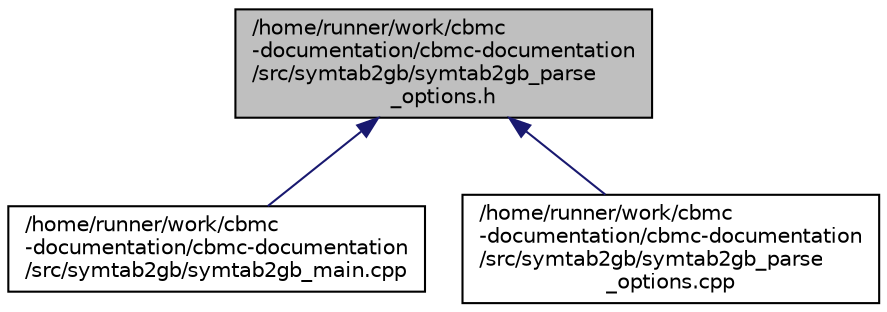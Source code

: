 digraph "/home/runner/work/cbmc-documentation/cbmc-documentation/src/symtab2gb/symtab2gb_parse_options.h"
{
 // LATEX_PDF_SIZE
  bgcolor="transparent";
  edge [fontname="Helvetica",fontsize="10",labelfontname="Helvetica",labelfontsize="10"];
  node [fontname="Helvetica",fontsize="10",shape=record];
  Node1 [label="/home/runner/work/cbmc\l-documentation/cbmc-documentation\l/src/symtab2gb/symtab2gb_parse\l_options.h",height=0.2,width=0.4,color="black", fillcolor="grey75", style="filled", fontcolor="black",tooltip=" "];
  Node1 -> Node2 [dir="back",color="midnightblue",fontsize="10",style="solid",fontname="Helvetica"];
  Node2 [label="/home/runner/work/cbmc\l-documentation/cbmc-documentation\l/src/symtab2gb/symtab2gb_main.cpp",height=0.2,width=0.4,color="black",URL="$symtab2gb__main_8cpp.html",tooltip=" "];
  Node1 -> Node3 [dir="back",color="midnightblue",fontsize="10",style="solid",fontname="Helvetica"];
  Node3 [label="/home/runner/work/cbmc\l-documentation/cbmc-documentation\l/src/symtab2gb/symtab2gb_parse\l_options.cpp",height=0.2,width=0.4,color="black",URL="$symtab2gb__parse__options_8cpp.html",tooltip=" "];
}
